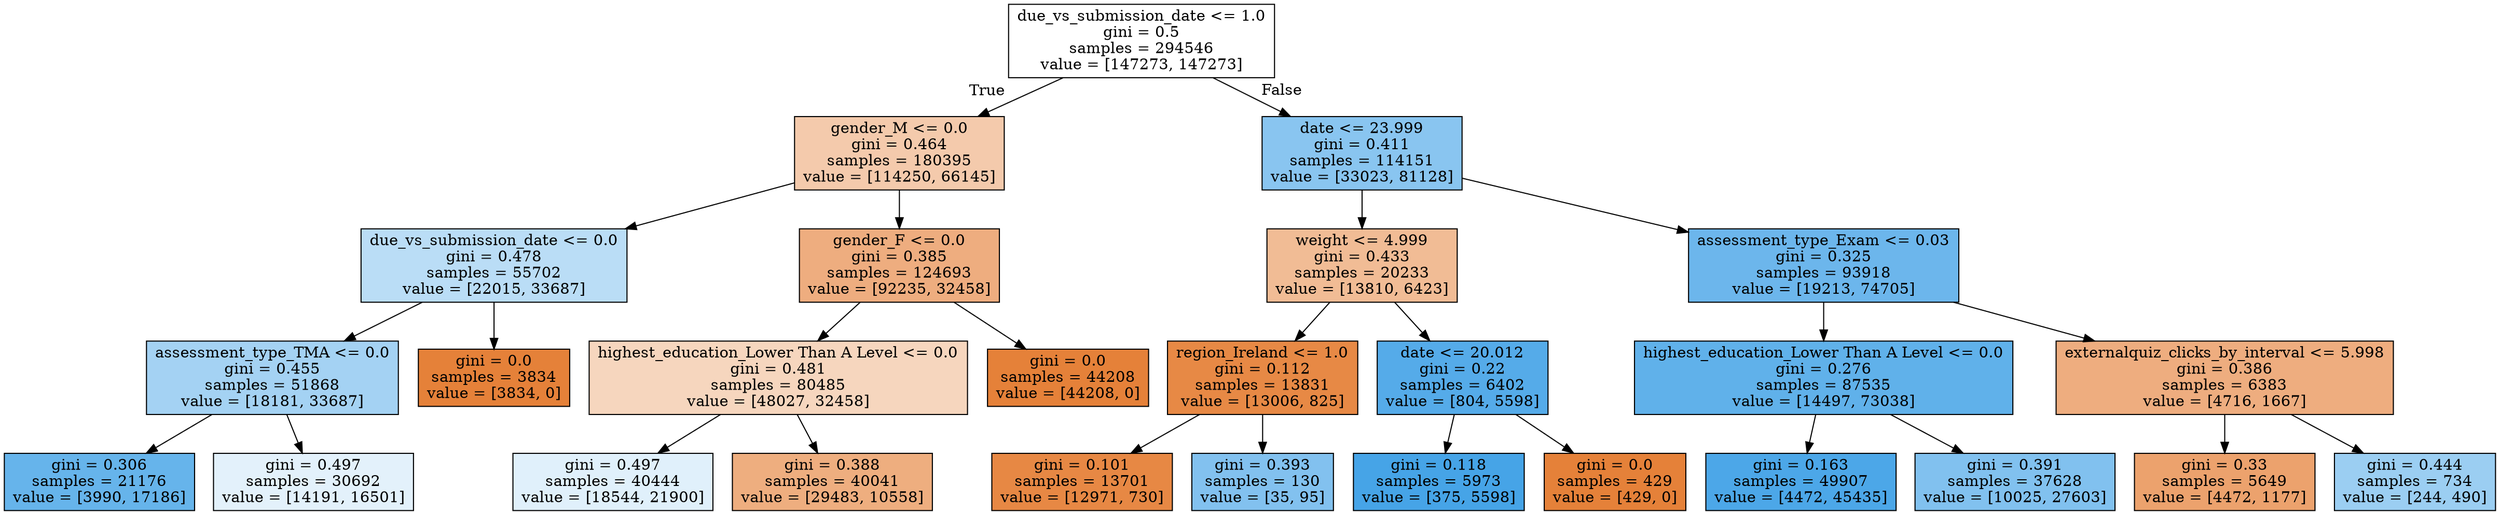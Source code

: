 digraph Tree {
node [shape=box, style="filled", color="black"] ;
0 [label="due_vs_submission_date <= 1.0\ngini = 0.5\nsamples = 294546\nvalue = [147273, 147273]", fillcolor="#e5813900"] ;
1 [label="gender_M <= 0.0\ngini = 0.464\nsamples = 180395\nvalue = [114250, 66145]", fillcolor="#e581396b"] ;
0 -> 1 [labeldistance=2.5, labelangle=45, headlabel="True"] ;
2 [label="due_vs_submission_date <= 0.0\ngini = 0.478\nsamples = 55702\nvalue = [22015, 33687]", fillcolor="#399de558"] ;
1 -> 2 ;
3 [label="assessment_type_TMA <= 0.0\ngini = 0.455\nsamples = 51868\nvalue = [18181, 33687]", fillcolor="#399de575"] ;
2 -> 3 ;
4 [label="gini = 0.306\nsamples = 21176\nvalue = [3990, 17186]", fillcolor="#399de5c4"] ;
3 -> 4 ;
5 [label="gini = 0.497\nsamples = 30692\nvalue = [14191, 16501]", fillcolor="#399de524"] ;
3 -> 5 ;
6 [label="gini = 0.0\nsamples = 3834\nvalue = [3834, 0]", fillcolor="#e58139ff"] ;
2 -> 6 ;
7 [label="gender_F <= 0.0\ngini = 0.385\nsamples = 124693\nvalue = [92235, 32458]", fillcolor="#e58139a5"] ;
1 -> 7 ;
8 [label="highest_education_Lower Than A Level <= 0.0\ngini = 0.481\nsamples = 80485\nvalue = [48027, 32458]", fillcolor="#e5813953"] ;
7 -> 8 ;
9 [label="gini = 0.497\nsamples = 40444\nvalue = [18544, 21900]", fillcolor="#399de527"] ;
8 -> 9 ;
10 [label="gini = 0.388\nsamples = 40041\nvalue = [29483, 10558]", fillcolor="#e58139a4"] ;
8 -> 10 ;
11 [label="gini = 0.0\nsamples = 44208\nvalue = [44208, 0]", fillcolor="#e58139ff"] ;
7 -> 11 ;
12 [label="date <= 23.999\ngini = 0.411\nsamples = 114151\nvalue = [33023, 81128]", fillcolor="#399de597"] ;
0 -> 12 [labeldistance=2.5, labelangle=-45, headlabel="False"] ;
13 [label="weight <= 4.999\ngini = 0.433\nsamples = 20233\nvalue = [13810, 6423]", fillcolor="#e5813988"] ;
12 -> 13 ;
14 [label="region_Ireland <= 1.0\ngini = 0.112\nsamples = 13831\nvalue = [13006, 825]", fillcolor="#e58139ef"] ;
13 -> 14 ;
15 [label="gini = 0.101\nsamples = 13701\nvalue = [12971, 730]", fillcolor="#e58139f1"] ;
14 -> 15 ;
16 [label="gini = 0.393\nsamples = 130\nvalue = [35, 95]", fillcolor="#399de5a1"] ;
14 -> 16 ;
17 [label="date <= 20.012\ngini = 0.22\nsamples = 6402\nvalue = [804, 5598]", fillcolor="#399de5da"] ;
13 -> 17 ;
18 [label="gini = 0.118\nsamples = 5973\nvalue = [375, 5598]", fillcolor="#399de5ee"] ;
17 -> 18 ;
19 [label="gini = 0.0\nsamples = 429\nvalue = [429, 0]", fillcolor="#e58139ff"] ;
17 -> 19 ;
20 [label="assessment_type_Exam <= 0.03\ngini = 0.325\nsamples = 93918\nvalue = [19213, 74705]", fillcolor="#399de5bd"] ;
12 -> 20 ;
21 [label="highest_education_Lower Than A Level <= 0.0\ngini = 0.276\nsamples = 87535\nvalue = [14497, 73038]", fillcolor="#399de5cc"] ;
20 -> 21 ;
22 [label="gini = 0.163\nsamples = 49907\nvalue = [4472, 45435]", fillcolor="#399de5e6"] ;
21 -> 22 ;
23 [label="gini = 0.391\nsamples = 37628\nvalue = [10025, 27603]", fillcolor="#399de5a2"] ;
21 -> 23 ;
24 [label="externalquiz_clicks_by_interval <= 5.998\ngini = 0.386\nsamples = 6383\nvalue = [4716, 1667]", fillcolor="#e58139a5"] ;
20 -> 24 ;
25 [label="gini = 0.33\nsamples = 5649\nvalue = [4472, 1177]", fillcolor="#e58139bc"] ;
24 -> 25 ;
26 [label="gini = 0.444\nsamples = 734\nvalue = [244, 490]", fillcolor="#399de580"] ;
24 -> 26 ;
}